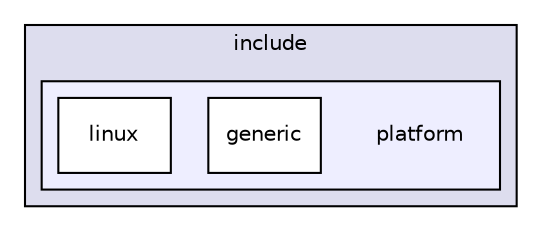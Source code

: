 digraph "include/platform" {
  compound=true
  node [ fontsize="10", fontname="Helvetica"];
  edge [ labelfontsize="10", labelfontname="Helvetica"];
  subgraph clusterdir_d44c64559bbebec7f509842c48db8b23 {
    graph [ bgcolor="#ddddee", pencolor="black", label="include" fontname="Helvetica", fontsize="10", URL="dir_d44c64559bbebec7f509842c48db8b23.html"]
  subgraph clusterdir_ac186d3e8926949364e5821f25491cc3 {
    graph [ bgcolor="#eeeeff", pencolor="black", label="" URL="dir_ac186d3e8926949364e5821f25491cc3.html"];
    dir_ac186d3e8926949364e5821f25491cc3 [shape=plaintext label="platform"];
    dir_d7626fad48848a608ec55117d08d7506 [shape=box label="generic" color="black" fillcolor="white" style="filled" URL="dir_d7626fad48848a608ec55117d08d7506.html"];
    dir_ce7e87c67b576f88b928e826cabb3044 [shape=box label="linux" color="black" fillcolor="white" style="filled" URL="dir_ce7e87c67b576f88b928e826cabb3044.html"];
  }
  }
}
